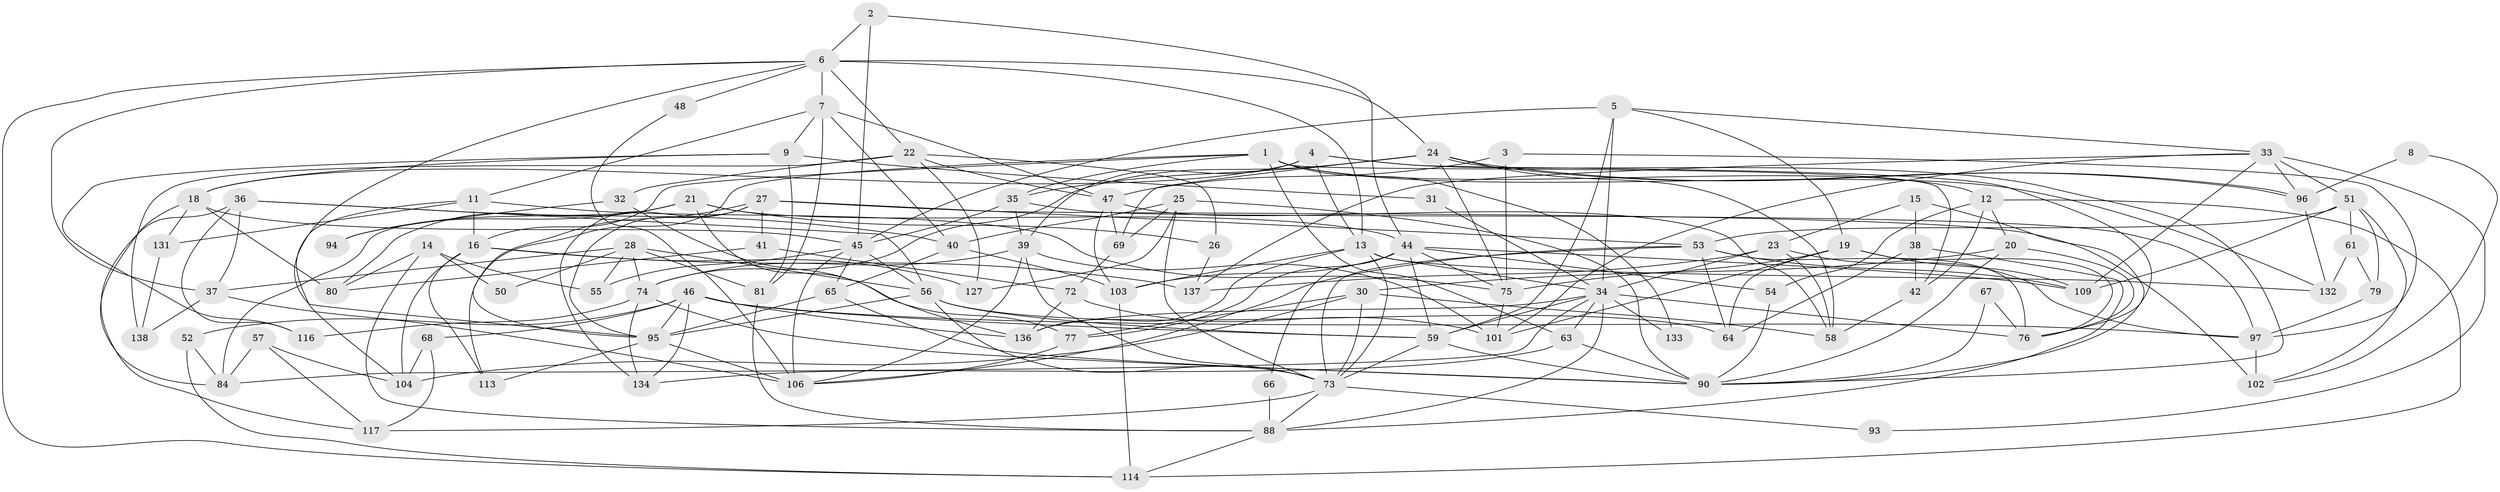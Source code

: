 // Generated by graph-tools (version 1.1) at 2025/52/02/27/25 19:52:05]
// undirected, 97 vertices, 236 edges
graph export_dot {
graph [start="1"]
  node [color=gray90,style=filled];
  1 [super="+99"];
  2;
  3;
  4 [super="+10"];
  5 [super="+17"];
  6 [super="+111"];
  7;
  8;
  9 [super="+71"];
  11;
  12 [super="+83"];
  13 [super="+82"];
  14;
  15;
  16 [super="+60"];
  18 [super="+107"];
  19 [super="+140"];
  20;
  21 [super="+29"];
  22 [super="+108"];
  23 [super="+49"];
  24 [super="+85"];
  25 [super="+89"];
  26;
  27 [super="+43"];
  28 [super="+105"];
  30;
  31;
  32;
  33 [super="+91"];
  34 [super="+110"];
  35;
  36;
  37 [super="+141"];
  38;
  39;
  40 [super="+92"];
  41;
  42;
  44 [super="+100"];
  45 [super="+139"];
  46 [super="+62"];
  47;
  48;
  50;
  51 [super="+128"];
  52;
  53 [super="+78"];
  54;
  55;
  56 [super="+86"];
  57;
  58 [super="+119"];
  59 [super="+122"];
  61;
  63;
  64 [super="+70"];
  65;
  66;
  67;
  68;
  69 [super="+112"];
  72 [super="+126"];
  73 [super="+98"];
  74 [super="+123"];
  75 [super="+87"];
  76 [super="+118"];
  77 [super="+130"];
  79;
  80;
  81;
  84;
  88 [super="+115"];
  90 [super="+120"];
  93;
  94;
  95 [super="+125"];
  96;
  97 [super="+144"];
  101;
  102 [super="+135"];
  103 [super="+124"];
  104 [super="+143"];
  106 [super="+129"];
  109 [super="+121"];
  113;
  114;
  116;
  117 [super="+142"];
  127;
  131;
  132;
  133;
  134;
  136;
  137;
  138;
  1 -- 16;
  1 -- 35;
  1 -- 12;
  1 -- 132;
  1 -- 133;
  1 -- 42;
  1 -- 63;
  1 -- 95;
  2 -- 45;
  2 -- 6;
  2 -- 44;
  3 -- 47;
  3 -- 97;
  3 -- 75;
  4 -- 39;
  4 -- 76;
  4 -- 13;
  4 -- 90;
  4 -- 18;
  5 -- 45;
  5 -- 34;
  5 -- 33;
  5 -- 19;
  5 -- 59;
  6 -- 7;
  6 -- 95;
  6 -- 48;
  6 -- 114;
  6 -- 37;
  6 -- 24;
  6 -- 13;
  6 -- 22;
  7 -- 40;
  7 -- 9;
  7 -- 11;
  7 -- 47;
  7 -- 81;
  8 -- 96;
  8 -- 102;
  9 -- 116;
  9 -- 31;
  9 -- 81;
  9 -- 18;
  11 -- 16;
  11 -- 75;
  11 -- 104;
  11 -- 131;
  12 -- 114;
  12 -- 54;
  12 -- 42;
  12 -- 20;
  13 -- 132;
  13 -- 73;
  13 -- 34;
  13 -- 136;
  13 -- 103;
  14 -- 55;
  14 -- 50;
  14 -- 80;
  14 -- 88;
  15 -- 38;
  15 -- 90;
  15 -- 23;
  16 -- 127;
  16 -- 113;
  16 -- 137;
  16 -- 104;
  18 -- 45;
  18 -- 131;
  18 -- 80;
  18 -- 84;
  19 -- 76;
  19 -- 64;
  19 -- 101;
  19 -- 75;
  19 -- 109;
  20 -- 30;
  20 -- 76;
  20 -- 90;
  21 -- 136;
  21 -- 80;
  21 -- 44 [weight=2];
  21 -- 94;
  21 -- 26;
  21 -- 84;
  22 -- 47;
  22 -- 32;
  22 -- 138;
  22 -- 26;
  22 -- 127;
  23 -- 58;
  23 -- 137;
  23 -- 97;
  23 -- 34;
  24 -- 96;
  24 -- 96;
  24 -- 74;
  24 -- 75;
  24 -- 58;
  24 -- 35;
  24 -- 69;
  25 -- 73;
  25 -- 40;
  25 -- 90;
  25 -- 127;
  25 -- 69;
  26 -- 137;
  27 -- 113;
  27 -- 41;
  27 -- 95;
  27 -- 134;
  27 -- 102 [weight=2];
  27 -- 53;
  28 -- 37;
  28 -- 56;
  28 -- 81;
  28 -- 50;
  28 -- 55;
  28 -- 74;
  30 -- 77 [weight=2];
  30 -- 73;
  30 -- 104;
  30 -- 58;
  31 -- 34;
  32 -- 77;
  32 -- 94;
  33 -- 93;
  33 -- 96;
  33 -- 137;
  33 -- 101;
  33 -- 51;
  33 -- 109;
  34 -- 136;
  34 -- 63;
  34 -- 88;
  34 -- 84;
  34 -- 133;
  34 -- 76;
  34 -- 59;
  35 -- 39;
  35 -- 97;
  35 -- 45;
  36 -- 37;
  36 -- 40;
  36 -- 116;
  36 -- 117;
  36 -- 56;
  37 -- 106;
  37 -- 138;
  38 -- 42;
  38 -- 64;
  38 -- 88;
  39 -- 73;
  39 -- 101;
  39 -- 106;
  39 -- 74;
  40 -- 65;
  40 -- 103;
  41 -- 80;
  41 -- 72;
  42 -- 58;
  44 -- 109;
  44 -- 54;
  44 -- 66;
  44 -- 75;
  44 -- 77;
  44 -- 59;
  44 -- 103;
  45 -- 65;
  45 -- 56;
  45 -- 55;
  45 -- 106;
  46 -- 59;
  46 -- 68;
  46 -- 97;
  46 -- 134;
  46 -- 136;
  46 -- 52;
  46 -- 95;
  47 -- 103;
  47 -- 69;
  47 -- 58;
  48 -- 106;
  51 -- 79;
  51 -- 53;
  51 -- 61;
  51 -- 109;
  51 -- 102;
  52 -- 114;
  52 -- 84;
  53 -- 64;
  53 -- 76;
  53 -- 109;
  53 -- 106;
  53 -- 73;
  54 -- 90;
  56 -- 59;
  56 -- 73;
  56 -- 64;
  56 -- 95;
  57 -- 117;
  57 -- 84;
  57 -- 104;
  59 -- 73;
  59 -- 90;
  61 -- 132;
  61 -- 79;
  63 -- 90;
  63 -- 134;
  65 -- 95;
  65 -- 90;
  66 -- 88;
  67 -- 76;
  67 -- 90;
  68 -- 104;
  68 -- 117;
  69 -- 72;
  72 -- 136;
  72 -- 101;
  73 -- 88;
  73 -- 93;
  73 -- 117;
  74 -- 134;
  74 -- 116;
  74 -- 90;
  75 -- 101;
  77 -- 106;
  79 -- 97;
  81 -- 88;
  88 -- 114;
  95 -- 106;
  95 -- 113;
  96 -- 132;
  97 -- 102;
  103 -- 114;
  131 -- 138;
}
